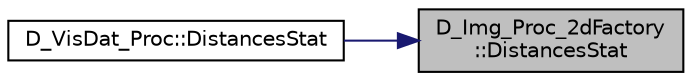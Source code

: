 digraph "D_Img_Proc_2dFactory::DistancesStat"
{
 // LATEX_PDF_SIZE
  edge [fontname="Helvetica",fontsize="10",labelfontname="Helvetica",labelfontsize="10"];
  node [fontname="Helvetica",fontsize="10",shape=record];
  rankdir="RL";
  Node1 [label="D_Img_Proc_2dFactory\l::DistancesStat",height=0.2,width=0.4,color="black", fillcolor="grey75", style="filled", fontcolor="black",tooltip=" "];
  Node1 -> Node2 [dir="back",color="midnightblue",fontsize="10",style="solid",fontname="Helvetica"];
  Node2 [label="D_VisDat_Proc::DistancesStat",height=0.2,width=0.4,color="black", fillcolor="white", style="filled",URL="$class_d___vis_dat___proc.html#a70702f7f67137ef60f8805f1c9997b8e",tooltip=" "];
}
